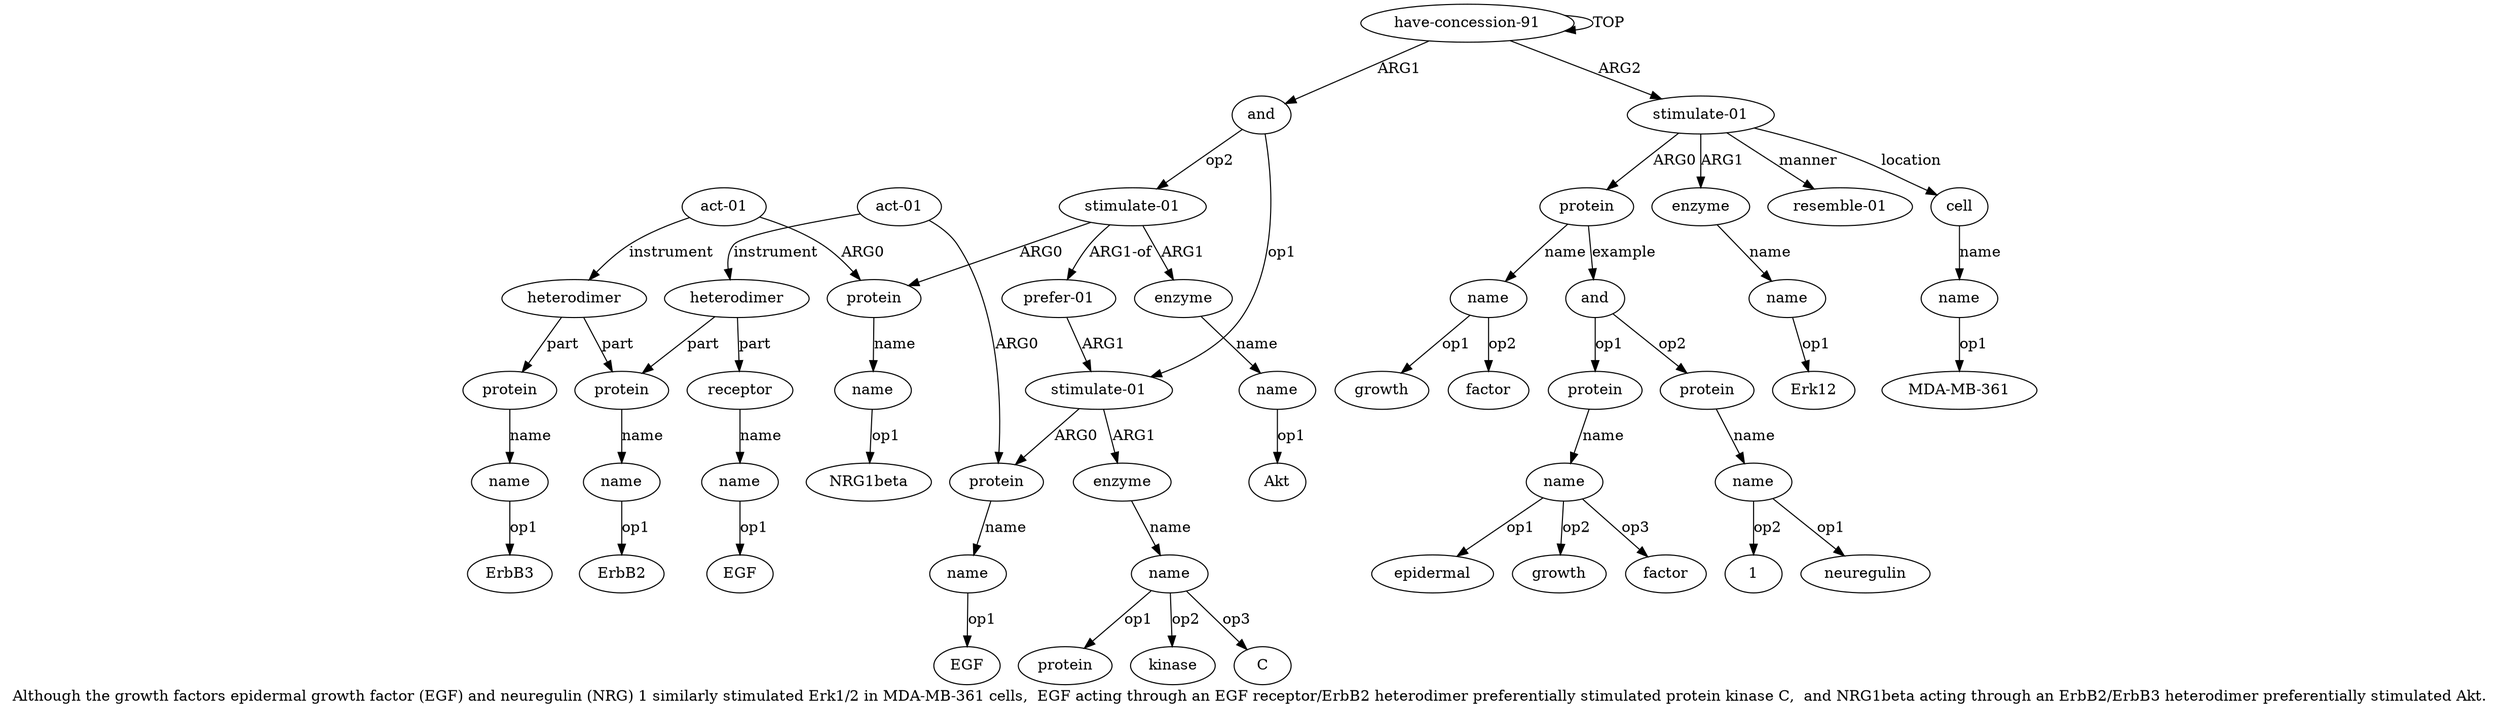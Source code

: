 digraph  {
	graph [label="Although the growth factors epidermal growth factor (EGF) and neuregulin (NRG) 1 similarly stimulated Erk1/2 in MDA-MB-361 cells,  \
EGF acting through an EGF receptor/ErbB2 heterodimer preferentially stimulated protein kinase C,  and NRG1beta acting through an \
ErbB2/ErbB3 heterodimer preferentially stimulated Akt."];
	node [label="\N"];
	a20	 [color=black,
		gold_ind=20,
		gold_label=name,
		label=name,
		test_ind=20,
		test_label=name];
	"a20 ErbB3"	 [color=black,
		gold_ind=-1,
		gold_label=ErbB3,
		label=ErbB3,
		test_ind=-1,
		test_label=ErbB3];
	a20 -> "a20 ErbB3" [key=0,
	color=black,
	gold_label=op1,
	label=op1,
	test_label=op1];
a21 [color=black,
	gold_ind=21,
	gold_label=enzyme,
	label=enzyme,
	test_ind=21,
	test_label=enzyme];
a22 [color=black,
	gold_ind=22,
	gold_label=name,
	label=name,
	test_ind=22,
	test_label=name];
a21 -> a22 [key=0,
color=black,
gold_label=name,
label=name,
test_label=name];
"a22 Akt" [color=black,
gold_ind=-1,
gold_label=Akt,
label=Akt,
test_ind=-1,
test_label=Akt];
a22 -> "a22 Akt" [key=0,
color=black,
gold_label=op1,
label=op1,
test_label=op1];
a23 [color=black,
gold_ind=23,
gold_label="stimulate-01",
label="stimulate-01",
test_ind=23,
test_label="stimulate-01"];
a24 [color=black,
gold_ind=24,
gold_label=protein,
label=protein,
test_ind=24,
test_label=protein];
a23 -> a24 [key=0,
color=black,
gold_label=ARG0,
label=ARG0,
test_label=ARG0];
a31 [color=black,
gold_ind=31,
gold_label=enzyme,
label=enzyme,
test_ind=31,
test_label=enzyme];
a23 -> a31 [key=0,
color=black,
gold_label=ARG1,
label=ARG1,
test_label=ARG1];
a33 [color=black,
gold_ind=33,
gold_label="resemble-01",
label="resemble-01",
test_ind=33,
test_label="resemble-01"];
a23 -> a33 [key=0,
color=black,
gold_label=manner,
label=manner,
test_label=manner];
a34 [color=black,
gold_ind=34,
gold_label=cell,
label=cell,
test_ind=34,
test_label=cell];
a23 -> a34 [key=0,
color=black,
gold_label=location,
label=location,
test_label=location];
a25 [color=black,
gold_ind=25,
gold_label=name,
label=name,
test_ind=25,
test_label=name];
a24 -> a25 [key=0,
color=black,
gold_label=name,
label=name,
test_label=name];
a26 [color=black,
gold_ind=26,
gold_label=and,
label=and,
test_ind=26,
test_label=and];
a24 -> a26 [key=0,
color=black,
gold_label=example,
label=example,
test_label=example];
"a25 growth" [color=black,
gold_ind=-1,
gold_label=growth,
label=growth,
test_ind=-1,
test_label=growth];
a25 -> "a25 growth" [key=0,
color=black,
gold_label=op1,
label=op1,
test_label=op1];
"a25 factor" [color=black,
gold_ind=-1,
gold_label=factor,
label=factor,
test_ind=-1,
test_label=factor];
a25 -> "a25 factor" [key=0,
color=black,
gold_label=op2,
label=op2,
test_label=op2];
a27 [color=black,
gold_ind=27,
gold_label=protein,
label=protein,
test_ind=27,
test_label=protein];
a26 -> a27 [key=0,
color=black,
gold_label=op1,
label=op1,
test_label=op1];
a29 [color=black,
gold_ind=29,
gold_label=protein,
label=protein,
test_ind=29,
test_label=protein];
a26 -> a29 [key=0,
color=black,
gold_label=op2,
label=op2,
test_label=op2];
a28 [color=black,
gold_ind=28,
gold_label=name,
label=name,
test_ind=28,
test_label=name];
a27 -> a28 [key=0,
color=black,
gold_label=name,
label=name,
test_label=name];
"a28 growth" [color=black,
gold_ind=-1,
gold_label=growth,
label=growth,
test_ind=-1,
test_label=growth];
a28 -> "a28 growth" [key=0,
color=black,
gold_label=op2,
label=op2,
test_label=op2];
"a28 factor" [color=black,
gold_ind=-1,
gold_label=factor,
label=factor,
test_ind=-1,
test_label=factor];
a28 -> "a28 factor" [key=0,
color=black,
gold_label=op3,
label=op3,
test_label=op3];
"a28 epidermal" [color=black,
gold_ind=-1,
gold_label=epidermal,
label=epidermal,
test_ind=-1,
test_label=epidermal];
a28 -> "a28 epidermal" [key=0,
color=black,
gold_label=op1,
label=op1,
test_label=op1];
a30 [color=black,
gold_ind=30,
gold_label=name,
label=name,
test_ind=30,
test_label=name];
a29 -> a30 [key=0,
color=black,
gold_label=name,
label=name,
test_label=name];
a32 [color=black,
gold_ind=32,
gold_label=name,
label=name,
test_ind=32,
test_label=name];
a31 -> a32 [key=0,
color=black,
gold_label=name,
label=name,
test_label=name];
"a30 neuregulin" [color=black,
gold_ind=-1,
gold_label=neuregulin,
label=neuregulin,
test_ind=-1,
test_label=neuregulin];
a30 -> "a30 neuregulin" [key=0,
color=black,
gold_label=op1,
label=op1,
test_label=op1];
"a30 1" [color=black,
gold_ind=-1,
gold_label=1,
label=1,
test_ind=-1,
test_label=1];
a30 -> "a30 1" [key=0,
color=black,
gold_label=op2,
label=op2,
test_label=op2];
"a4 EGF" [color=black,
gold_ind=-1,
gold_label=EGF,
label=EGF,
test_ind=-1,
test_label=EGF];
a35 [color=black,
gold_ind=35,
gold_label=name,
label=name,
test_ind=35,
test_label=name];
"a35 MDA-MB-361" [color=black,
gold_ind=-1,
gold_label="MDA-MB-361",
label="MDA-MB-361",
test_ind=-1,
test_label="MDA-MB-361"];
a35 -> "a35 MDA-MB-361" [key=0,
color=black,
gold_label=op1,
label=op1,
test_label=op1];
a34 -> a35 [key=0,
color=black,
gold_label=name,
label=name,
test_label=name];
"a32 Erk12" [color=black,
gold_ind=-1,
gold_label=Erk12,
label=Erk12,
test_ind=-1,
test_label=Erk12];
a32 -> "a32 Erk12" [key=0,
color=black,
gold_label=op1,
label=op1,
test_label=op1];
a15 [color=black,
gold_ind=15,
gold_label=protein,
label=protein,
test_ind=15,
test_label=protein];
a16 [color=black,
gold_ind=16,
gold_label=name,
label=name,
test_ind=16,
test_label=name];
a15 -> a16 [key=0,
color=black,
gold_label=name,
label=name,
test_label=name];
a14 [color=black,
gold_ind=14,
gold_label="stimulate-01",
label="stimulate-01",
test_ind=14,
test_label="stimulate-01"];
a14 -> a21 [key=0,
color=black,
gold_label=ARG1,
label=ARG1,
test_label=ARG1];
a14 -> a15 [key=0,
color=black,
gold_label=ARG0,
label=ARG0,
test_label=ARG0];
a13 [color=black,
gold_ind=13,
gold_label="prefer-01",
label="prefer-01",
test_ind=13,
test_label="prefer-01"];
a14 -> a13 [key=0,
color=black,
gold_label="ARG1-of",
label="ARG1-of",
test_label="ARG1-of"];
a17 [color=black,
gold_ind=17,
gold_label="act-01",
label="act-01",
test_ind=17,
test_label="act-01"];
a17 -> a15 [key=0,
color=black,
gold_label=ARG0,
label=ARG0,
test_label=ARG0];
a18 [color=black,
gold_ind=18,
gold_label=heterodimer,
label=heterodimer,
test_ind=18,
test_label=heterodimer];
a17 -> a18 [key=0,
color=black,
gold_label=instrument,
label=instrument,
test_label=instrument];
"a16 NRG1beta" [color=black,
gold_ind=-1,
gold_label=NRG1beta,
label=NRG1beta,
test_ind=-1,
test_label=NRG1beta];
a16 -> "a16 NRG1beta" [key=0,
color=black,
gold_label=op1,
label=op1,
test_label=op1];
a11 [color=black,
gold_ind=11,
gold_label=enzyme,
label=enzyme,
test_ind=11,
test_label=enzyme];
a12 [color=black,
gold_ind=12,
gold_label=name,
label=name,
test_ind=12,
test_label=name];
a11 -> a12 [key=0,
color=black,
gold_label=name,
label=name,
test_label=name];
a10 [color=black,
gold_ind=10,
gold_label=name,
label=name,
test_ind=10,
test_label=name];
"a10 ErbB2" [color=black,
gold_ind=-1,
gold_label=ErbB2,
label=ErbB2,
test_ind=-1,
test_label=ErbB2];
a10 -> "a10 ErbB2" [key=0,
color=black,
gold_label=op1,
label=op1,
test_label=op1];
a2 [color=black,
gold_ind=2,
gold_label="stimulate-01",
label="stimulate-01",
test_ind=2,
test_label="stimulate-01"];
a13 -> a2 [key=0,
color=black,
gold_label=ARG1,
label=ARG1,
test_label=ARG1];
"a12 C" [color=black,
gold_ind=-1,
gold_label=C,
label=C,
test_ind=-1,
test_label=C];
a12 -> "a12 C" [key=0,
color=black,
gold_label=op3,
label=op3,
test_label=op3];
"a12 protein" [color=black,
gold_ind=-1,
gold_label=protein,
label=protein,
test_ind=-1,
test_label=protein];
a12 -> "a12 protein" [key=0,
color=black,
gold_label=op1,
label=op1,
test_label=op1];
"a12 kinase" [color=black,
gold_ind=-1,
gold_label=kinase,
label=kinase,
test_ind=-1,
test_label=kinase];
a12 -> "a12 kinase" [key=0,
color=black,
gold_label=op2,
label=op2,
test_label=op2];
a19 [color=black,
gold_ind=19,
gold_label=protein,
label=protein,
test_ind=19,
test_label=protein];
a19 -> a20 [key=0,
color=black,
gold_label=name,
label=name,
test_label=name];
a18 -> a19 [key=0,
color=black,
gold_label=part,
label=part,
test_label=part];
a9 [color=black,
gold_ind=9,
gold_label=protein,
label=protein,
test_ind=9,
test_label=protein];
a18 -> a9 [key=0,
color=black,
gold_label=part,
label=part,
test_label=part];
"a8 EGF" [color=black,
gold_ind=-1,
gold_label=EGF,
label=EGF,
test_ind=-1,
test_label=EGF];
a1 [color=black,
gold_ind=1,
gold_label=and,
label=and,
test_ind=1,
test_label=and];
a1 -> a14 [key=0,
color=black,
gold_label=op2,
label=op2,
test_label=op2];
a1 -> a2 [key=0,
color=black,
gold_label=op1,
label=op1,
test_label=op1];
a0 [color=black,
gold_ind=0,
gold_label="have-concession-91",
label="have-concession-91",
test_ind=0,
test_label="have-concession-91"];
a0 -> a23 [key=0,
color=black,
gold_label=ARG2,
label=ARG2,
test_label=ARG2];
a0 -> a1 [key=0,
color=black,
gold_label=ARG1,
label=ARG1,
test_label=ARG1];
a0 -> a0 [key=0,
color=black,
gold_label=TOP,
label=TOP,
test_label=TOP];
a3 [color=black,
gold_ind=3,
gold_label=protein,
label=protein,
test_ind=3,
test_label=protein];
a4 [color=black,
gold_ind=4,
gold_label=name,
label=name,
test_ind=4,
test_label=name];
a3 -> a4 [key=0,
color=black,
gold_label=name,
label=name,
test_label=name];
a2 -> a11 [key=0,
color=black,
gold_label=ARG1,
label=ARG1,
test_label=ARG1];
a2 -> a3 [key=0,
color=black,
gold_label=ARG0,
label=ARG0,
test_label=ARG0];
a5 [color=black,
gold_ind=5,
gold_label="act-01",
label="act-01",
test_ind=5,
test_label="act-01"];
a5 -> a3 [key=0,
color=black,
gold_label=ARG0,
label=ARG0,
test_label=ARG0];
a6 [color=black,
gold_ind=6,
gold_label=heterodimer,
label=heterodimer,
test_ind=6,
test_label=heterodimer];
a5 -> a6 [key=0,
color=black,
gold_label=instrument,
label=instrument,
test_label=instrument];
a4 -> "a4 EGF" [key=0,
color=black,
gold_label=op1,
label=op1,
test_label=op1];
a7 [color=black,
gold_ind=7,
gold_label=receptor,
label=receptor,
test_ind=7,
test_label=receptor];
a8 [color=black,
gold_ind=8,
gold_label=name,
label=name,
test_ind=8,
test_label=name];
a7 -> a8 [key=0,
color=black,
gold_label=name,
label=name,
test_label=name];
a6 -> a7 [key=0,
color=black,
gold_label=part,
label=part,
test_label=part];
a6 -> a9 [key=0,
color=black,
gold_label=part,
label=part,
test_label=part];
a9 -> a10 [key=0,
color=black,
gold_label=name,
label=name,
test_label=name];
a8 -> "a8 EGF" [key=0,
color=black,
gold_label=op1,
label=op1,
test_label=op1];
}

